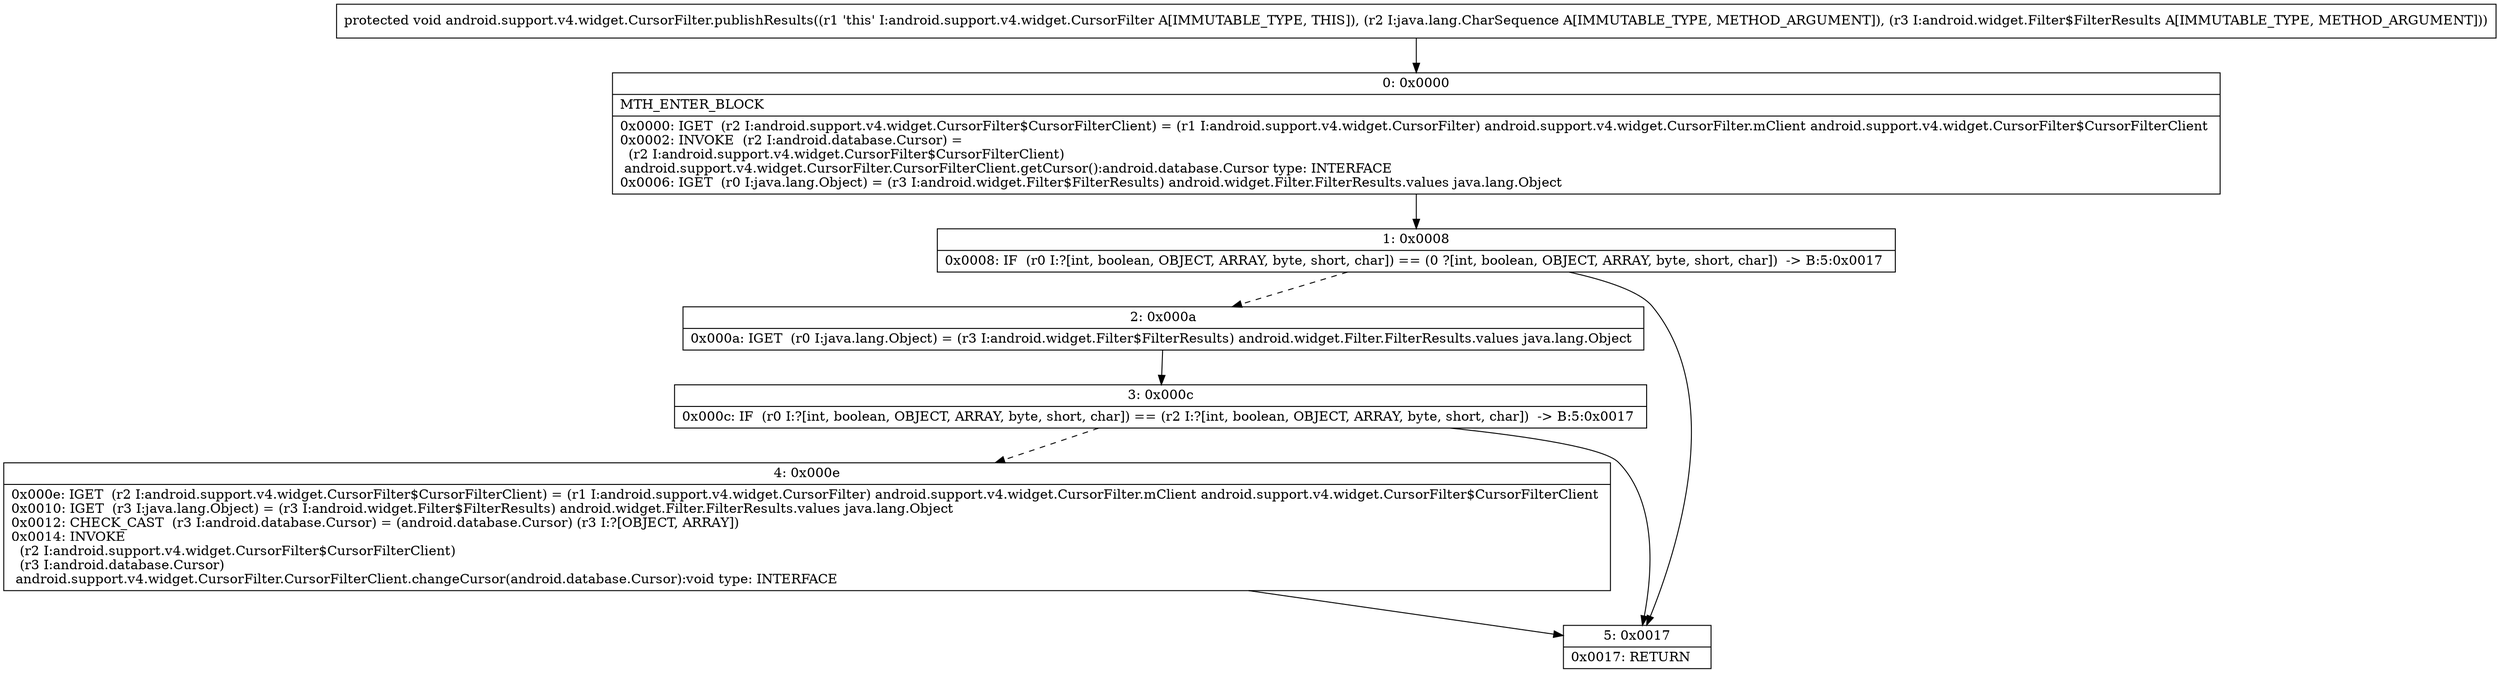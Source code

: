 digraph "CFG forandroid.support.v4.widget.CursorFilter.publishResults(Ljava\/lang\/CharSequence;Landroid\/widget\/Filter$FilterResults;)V" {
Node_0 [shape=record,label="{0\:\ 0x0000|MTH_ENTER_BLOCK\l|0x0000: IGET  (r2 I:android.support.v4.widget.CursorFilter$CursorFilterClient) = (r1 I:android.support.v4.widget.CursorFilter) android.support.v4.widget.CursorFilter.mClient android.support.v4.widget.CursorFilter$CursorFilterClient \l0x0002: INVOKE  (r2 I:android.database.Cursor) = \l  (r2 I:android.support.v4.widget.CursorFilter$CursorFilterClient)\l android.support.v4.widget.CursorFilter.CursorFilterClient.getCursor():android.database.Cursor type: INTERFACE \l0x0006: IGET  (r0 I:java.lang.Object) = (r3 I:android.widget.Filter$FilterResults) android.widget.Filter.FilterResults.values java.lang.Object \l}"];
Node_1 [shape=record,label="{1\:\ 0x0008|0x0008: IF  (r0 I:?[int, boolean, OBJECT, ARRAY, byte, short, char]) == (0 ?[int, boolean, OBJECT, ARRAY, byte, short, char])  \-\> B:5:0x0017 \l}"];
Node_2 [shape=record,label="{2\:\ 0x000a|0x000a: IGET  (r0 I:java.lang.Object) = (r3 I:android.widget.Filter$FilterResults) android.widget.Filter.FilterResults.values java.lang.Object \l}"];
Node_3 [shape=record,label="{3\:\ 0x000c|0x000c: IF  (r0 I:?[int, boolean, OBJECT, ARRAY, byte, short, char]) == (r2 I:?[int, boolean, OBJECT, ARRAY, byte, short, char])  \-\> B:5:0x0017 \l}"];
Node_4 [shape=record,label="{4\:\ 0x000e|0x000e: IGET  (r2 I:android.support.v4.widget.CursorFilter$CursorFilterClient) = (r1 I:android.support.v4.widget.CursorFilter) android.support.v4.widget.CursorFilter.mClient android.support.v4.widget.CursorFilter$CursorFilterClient \l0x0010: IGET  (r3 I:java.lang.Object) = (r3 I:android.widget.Filter$FilterResults) android.widget.Filter.FilterResults.values java.lang.Object \l0x0012: CHECK_CAST  (r3 I:android.database.Cursor) = (android.database.Cursor) (r3 I:?[OBJECT, ARRAY]) \l0x0014: INVOKE  \l  (r2 I:android.support.v4.widget.CursorFilter$CursorFilterClient)\l  (r3 I:android.database.Cursor)\l android.support.v4.widget.CursorFilter.CursorFilterClient.changeCursor(android.database.Cursor):void type: INTERFACE \l}"];
Node_5 [shape=record,label="{5\:\ 0x0017|0x0017: RETURN   \l}"];
MethodNode[shape=record,label="{protected void android.support.v4.widget.CursorFilter.publishResults((r1 'this' I:android.support.v4.widget.CursorFilter A[IMMUTABLE_TYPE, THIS]), (r2 I:java.lang.CharSequence A[IMMUTABLE_TYPE, METHOD_ARGUMENT]), (r3 I:android.widget.Filter$FilterResults A[IMMUTABLE_TYPE, METHOD_ARGUMENT])) }"];
MethodNode -> Node_0;
Node_0 -> Node_1;
Node_1 -> Node_2[style=dashed];
Node_1 -> Node_5;
Node_2 -> Node_3;
Node_3 -> Node_4[style=dashed];
Node_3 -> Node_5;
Node_4 -> Node_5;
}

